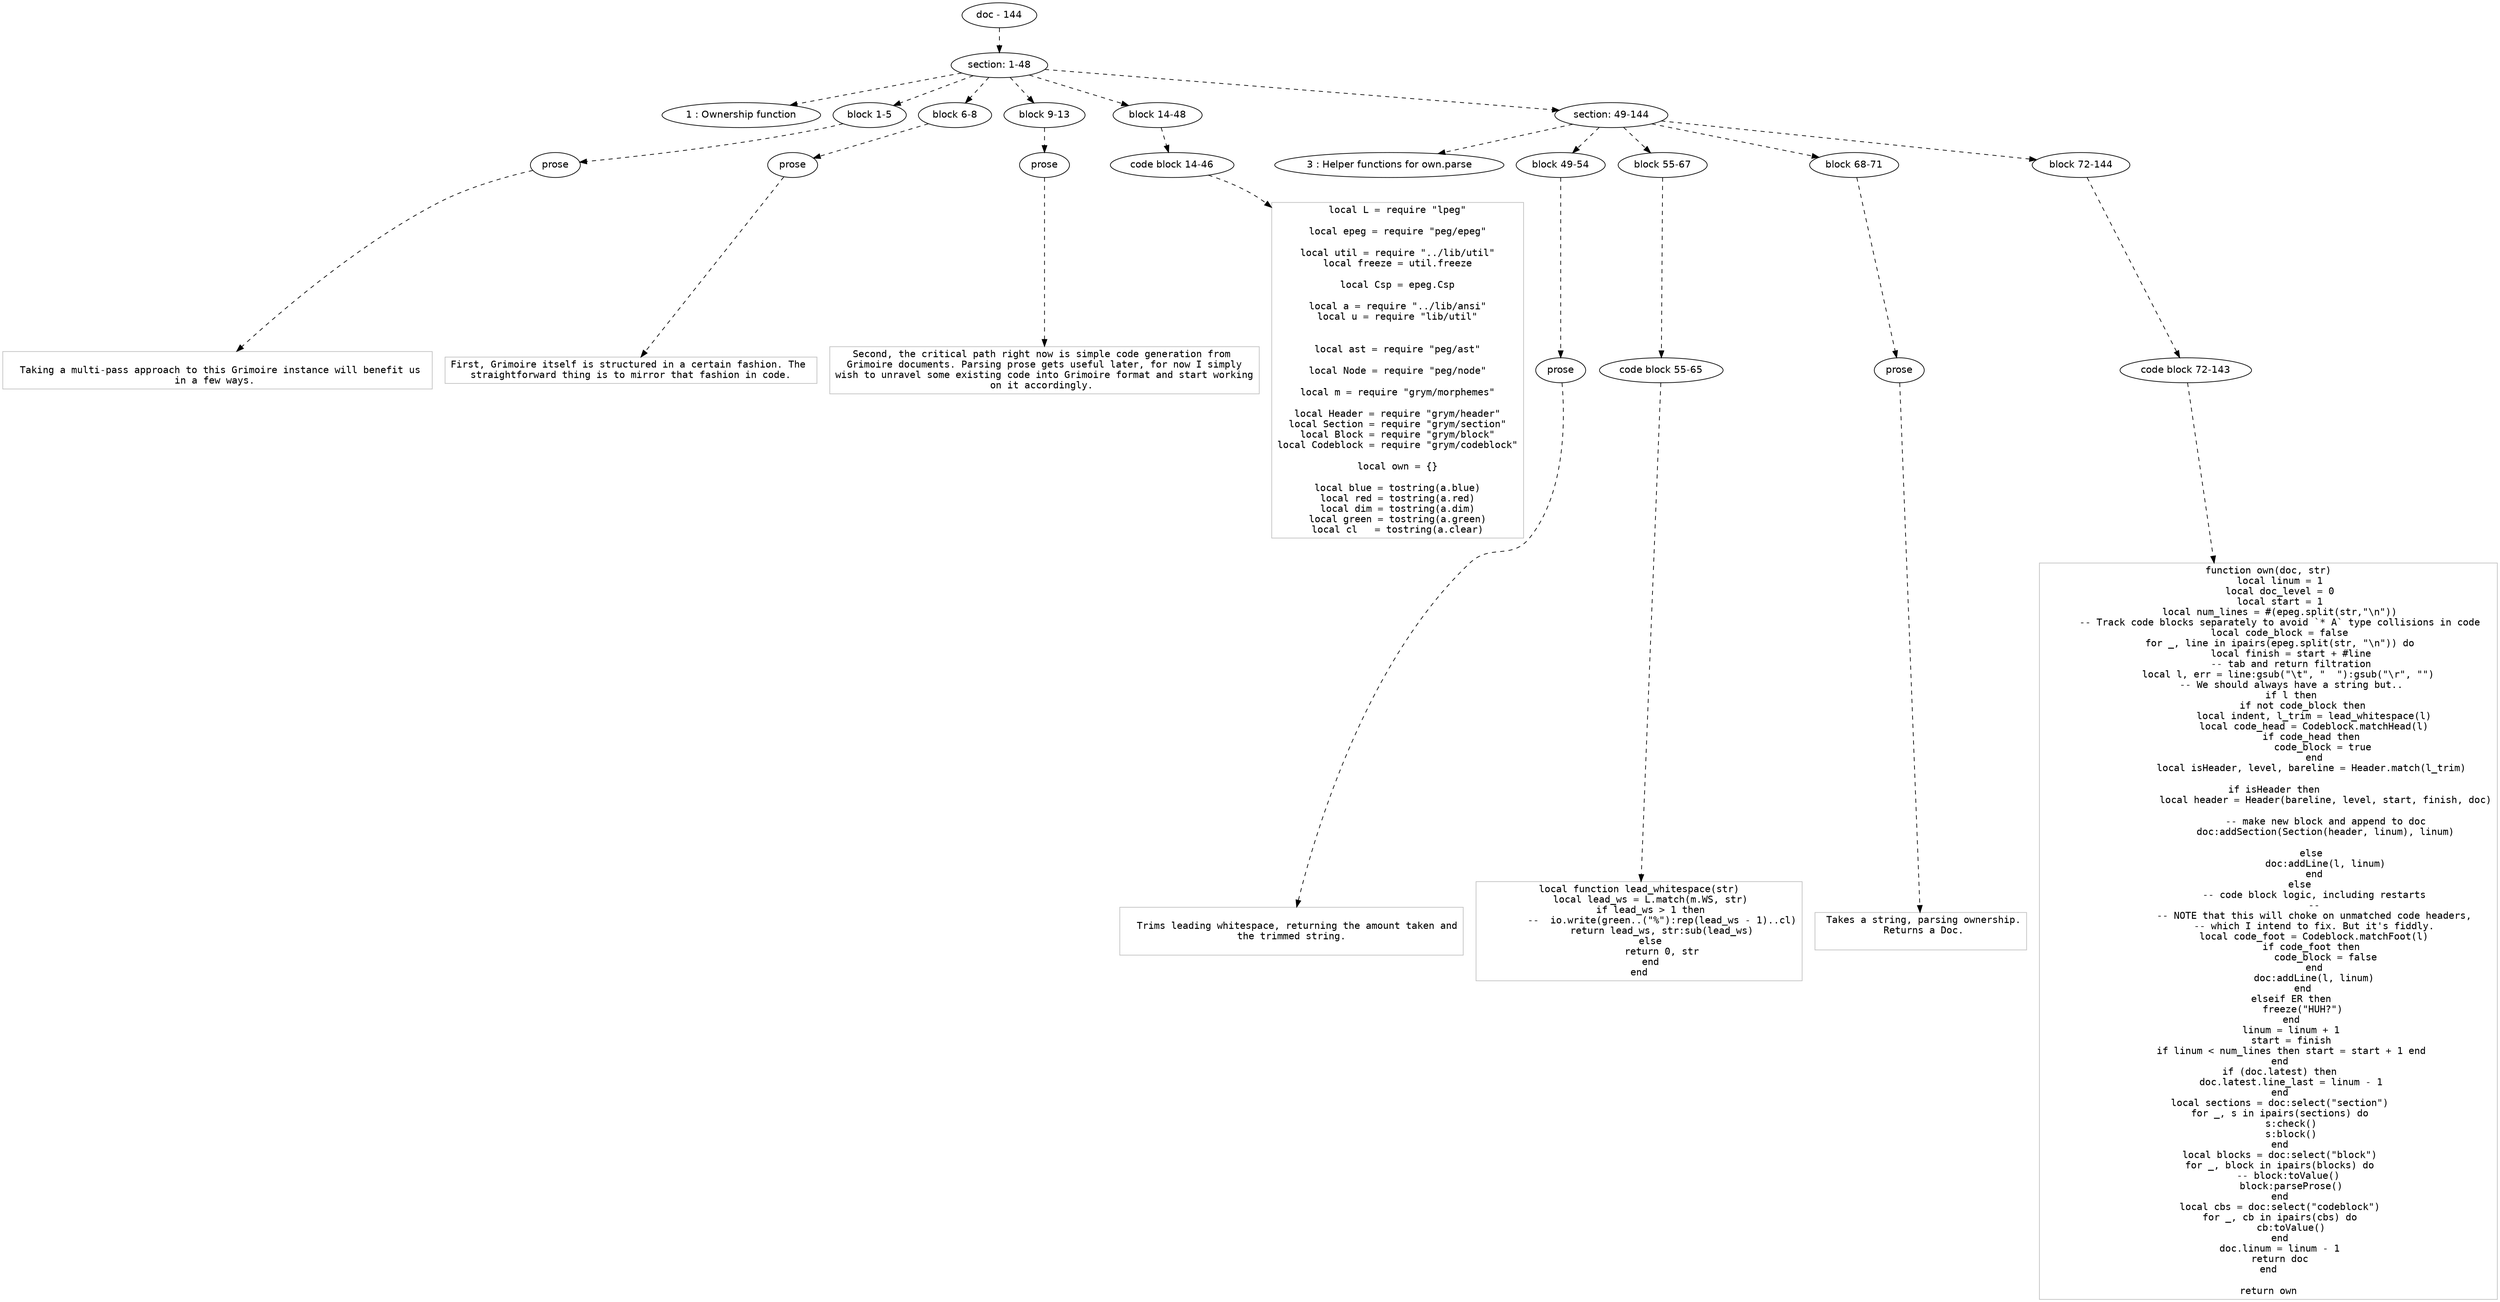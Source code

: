 digraph hierarchy {

node [fontname=Helvetica]
edge [style=dashed]

doc_0 [label="doc - 144"]


doc_0 -> { section_1}
{rank=same; section_1}

section_1 [label="section: 1-48"]


section_1 -> { header_2 block_3 block_4 block_5 block_6 section_7}
{rank=same; header_2 block_3 block_4 block_5 block_6 section_7}

header_2 [label="1 : Ownership function"]

block_3 [label="block 1-5"]

block_4 [label="block 6-8"]

block_5 [label="block 9-13"]

block_6 [label="block 14-48"]

section_7 [label="section: 49-144"]


block_3 -> { prose_8}
{rank=same; prose_8}

prose_8 [label="prose"]


prose_8 -> leaf_9
leaf_9  [color=Gray,shape=rectangle,fontname=Inconsolata,label="
  Taking a multi-pass approach to this Grimoire instance will benefit us 
in a few ways. 
"]
block_4 -> { prose_10}
{rank=same; prose_10}

prose_10 [label="prose"]


prose_10 -> leaf_11
leaf_11  [color=Gray,shape=rectangle,fontname=Inconsolata,label="First, Grimoire itself is structured in a certain fashion. The 
straightforward thing is to mirror that fashion in code.
"]
block_5 -> { prose_12}
{rank=same; prose_12}

prose_12 [label="prose"]


prose_12 -> leaf_13
leaf_13  [color=Gray,shape=rectangle,fontname=Inconsolata,label="Second, the critical path right now is simple code generation from 
Grimoire documents. Parsing prose gets useful later, for now I simply
wish to unravel some existing code into Grimoire format and start working
on it accordingly. 
"]
block_6 -> { codeblock_14}
{rank=same; codeblock_14}

codeblock_14 [label="code block 14-46"]


codeblock_14 -> leaf_15
leaf_15  [color=Gray,shape=rectangle,fontname=Inconsolata,label="local L = require \"lpeg\"

local epeg = require \"peg/epeg\"

local util = require \"../lib/util\"
local freeze = util.freeze

local Csp = epeg.Csp

local a = require \"../lib/ansi\"
local u = require \"lib/util\"


local ast = require \"peg/ast\"

local Node = require \"peg/node\"

local m = require \"grym/morphemes\"

local Header = require \"grym/header\"
local Section = require \"grym/section\"
local Block = require \"grym/block\"
local Codeblock = require \"grym/codeblock\"

local own = {}

local blue = tostring(a.blue)
local red = tostring(a.red)
local dim = tostring(a.dim)
local green = tostring(a.green)
local cl   = tostring(a.clear)"]
section_7 -> { header_16 block_17 block_18 block_19 block_20}
{rank=same; header_16 block_17 block_18 block_19 block_20}

header_16 [label="3 : Helper functions for own.parse"]

block_17 [label="block 49-54"]

block_18 [label="block 55-67"]

block_19 [label="block 68-71"]

block_20 [label="block 72-144"]


block_17 -> { prose_21}
{rank=same; prose_21}

prose_21 [label="prose"]


prose_21 -> leaf_22
leaf_22  [color=Gray,shape=rectangle,fontname=Inconsolata,label="
  Trims leading whitespace, returning the amount taken and
the trimmed string.
 
"]
block_18 -> { codeblock_23}
{rank=same; codeblock_23}

codeblock_23 [label="code block 55-65"]


codeblock_23 -> leaf_24
leaf_24  [color=Gray,shape=rectangle,fontname=Inconsolata,label="local function lead_whitespace(str)
    local lead_ws = L.match(m.WS, str)
    if lead_ws > 1 then
        --  io.write(green..(\"%\"):rep(lead_ws - 1)..cl)
        return lead_ws, str:sub(lead_ws)
    else
        return 0, str
    end
end"]
block_19 -> { prose_25}
{rank=same; prose_25}

prose_25 [label="prose"]


prose_25 -> leaf_26
leaf_26  [color=Gray,shape=rectangle,fontname=Inconsolata,label=" Takes a string, parsing ownership.
 Returns a Doc.

"]
block_20 -> { codeblock_27}
{rank=same; codeblock_27}

codeblock_27 [label="code block 72-143"]


codeblock_27 -> leaf_28
leaf_28  [color=Gray,shape=rectangle,fontname=Inconsolata,label="function own(doc, str)
    local linum = 1
    local doc_level = 0
    local start = 1
    local num_lines = #(epeg.split(str,\"\\n\"))
    -- Track code blocks separately to avoid `* A` type collisions in code
    local code_block = false
    for _, line in ipairs(epeg.split(str, \"\\n\")) do
        local finish = start + #line
        -- tab and return filtration
        local l, err = line:gsub(\"\\t\", \"  \"):gsub(\"\\r\", \"\") 
        -- We should always have a string but..
        if l then
            if not code_block then
                local indent, l_trim = lead_whitespace(l)
                local code_head = Codeblock.matchHead(l)
                if code_head then 
                    code_block = true 
                end
                local isHeader, level, bareline = Header.match(l_trim) 

                if isHeader then              
                    local header = Header(bareline, level, start, finish, doc)

                    -- make new block and append to doc
                    doc:addSection(Section(header, linum), linum)

                else 
                    doc:addLine(l, linum)
                end
            else 
                -- code block logic, including restarts
                --
                -- NOTE that this will choke on unmatched code headers,
                -- which I intend to fix. But it's fiddly.
                local code_foot = Codeblock.matchFoot(l)
                if code_foot then 
                    code_block = false
                end
                doc:addLine(l, linum)
            end
        elseif ER then
            freeze(\"HUH?\")
        end
        linum = linum + 1
        start = finish
        if linum < num_lines then start = start + 1 end
    end
    if (doc.latest) then
        doc.latest.line_last = linum - 1
    end
    local sections = doc:select(\"section\")
    for _, s in ipairs(sections) do
        s:check()
        s:block()
    end
    local blocks = doc:select(\"block\")
    for _, block in ipairs(blocks) do
       -- block:toValue()
        block:parseProse()
    end
    local cbs = doc:select(\"codeblock\")
    for _, cb in ipairs(cbs) do
        cb:toValue()
    end
    doc.linum = linum - 1
    return doc
end

return own"]

}
